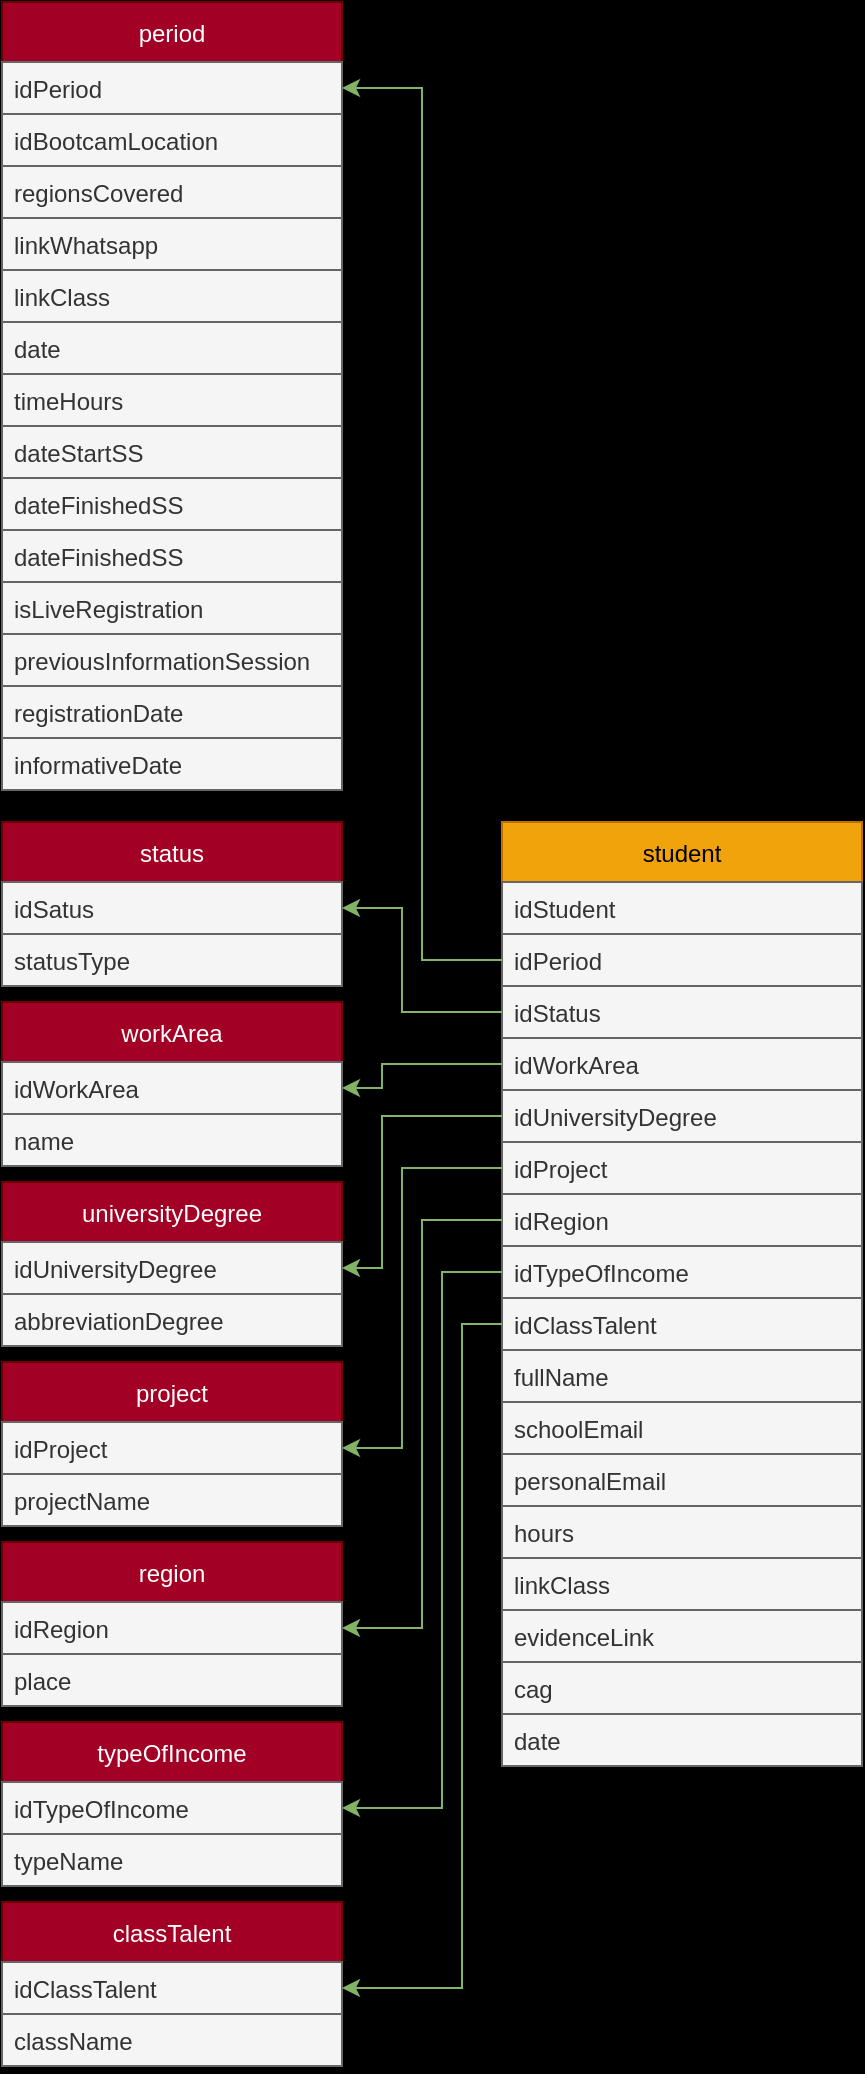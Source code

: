 <mxfile>
    <diagram id="d4xMZjdanI5C4ITCEl4U" name="Page-1">
        <mxGraphModel dx="1822" dy="2069" grid="1" gridSize="10" guides="1" tooltips="1" connect="1" arrows="1" fold="1" page="1" pageScale="1" pageWidth="850" pageHeight="1100" background="#000000" math="0" shadow="0">
            <root>
                <mxCell id="0"/>
                <mxCell id="1" parent="0"/>
                <mxCell id="2" value="student" style="swimlane;fontStyle=0;childLayout=stackLayout;horizontal=1;startSize=30;fillColor=#f0a30a;horizontalStack=0;resizeParent=1;resizeParentMax=0;resizeLast=0;collapsible=1;marginBottom=0;rounded=0;shadow=0;glass=0;sketch=0;arcSize=20;strokeColor=#BD7000;fontColor=#000000;" vertex="1" parent="1">
                    <mxGeometry x="-240" y="10" width="180" height="472" as="geometry"/>
                </mxCell>
                <mxCell id="3" value="idStudent" style="text;strokeColor=#666666;fillColor=#f5f5f5;align=left;verticalAlign=top;spacingLeft=4;spacingRight=4;overflow=hidden;rotatable=0;points=[[0,0.5],[1,0.5]];portConstraint=eastwest;fontColor=#333333;" vertex="1" parent="2">
                    <mxGeometry y="30" width="180" height="26" as="geometry"/>
                </mxCell>
                <mxCell id="4" value="idPeriod" style="text;strokeColor=#666666;fillColor=#f5f5f5;align=left;verticalAlign=top;spacingLeft=4;spacingRight=4;overflow=hidden;rotatable=0;points=[[0,0.5],[1,0.5]];portConstraint=eastwest;fontColor=#333333;" vertex="1" parent="2">
                    <mxGeometry y="56" width="180" height="26" as="geometry"/>
                </mxCell>
                <mxCell id="5" value="idStatus" style="text;strokeColor=#666666;fillColor=#f5f5f5;align=left;verticalAlign=top;spacingLeft=4;spacingRight=4;overflow=hidden;rotatable=0;points=[[0,0.5],[1,0.5]];portConstraint=eastwest;fontColor=#333333;" vertex="1" parent="2">
                    <mxGeometry y="82" width="180" height="26" as="geometry"/>
                </mxCell>
                <mxCell id="6" value="idWorkArea" style="text;strokeColor=#666666;fillColor=#f5f5f5;align=left;verticalAlign=top;spacingLeft=4;spacingRight=4;overflow=hidden;rotatable=0;points=[[0,0.5],[1,0.5]];portConstraint=eastwest;fontColor=#333333;" vertex="1" parent="2">
                    <mxGeometry y="108" width="180" height="26" as="geometry"/>
                </mxCell>
                <mxCell id="7" value="idUniversityDegree" style="text;strokeColor=#666666;fillColor=#f5f5f5;align=left;verticalAlign=top;spacingLeft=4;spacingRight=4;overflow=hidden;rotatable=0;points=[[0,0.5],[1,0.5]];portConstraint=eastwest;fontColor=#333333;" vertex="1" parent="2">
                    <mxGeometry y="134" width="180" height="26" as="geometry"/>
                </mxCell>
                <mxCell id="8" value="idProject" style="text;strokeColor=#666666;fillColor=#f5f5f5;align=left;verticalAlign=top;spacingLeft=4;spacingRight=4;overflow=hidden;rotatable=0;points=[[0,0.5],[1,0.5]];portConstraint=eastwest;fontColor=#333333;" vertex="1" parent="2">
                    <mxGeometry y="160" width="180" height="26" as="geometry"/>
                </mxCell>
                <mxCell id="9" value="idRegion" style="text;strokeColor=#666666;fillColor=#f5f5f5;align=left;verticalAlign=top;spacingLeft=4;spacingRight=4;overflow=hidden;rotatable=0;points=[[0,0.5],[1,0.5]];portConstraint=eastwest;fontColor=#333333;" vertex="1" parent="2">
                    <mxGeometry y="186" width="180" height="26" as="geometry"/>
                </mxCell>
                <mxCell id="10" value="idTypeOfIncome" style="text;strokeColor=#666666;fillColor=#f5f5f5;align=left;verticalAlign=top;spacingLeft=4;spacingRight=4;overflow=hidden;rotatable=0;points=[[0,0.5],[1,0.5]];portConstraint=eastwest;fontColor=#333333;" vertex="1" parent="2">
                    <mxGeometry y="212" width="180" height="26" as="geometry"/>
                </mxCell>
                <mxCell id="27" value="idClassTalent" style="text;strokeColor=#666666;fillColor=#f5f5f5;align=left;verticalAlign=top;spacingLeft=4;spacingRight=4;overflow=hidden;rotatable=0;points=[[0,0.5],[1,0.5]];portConstraint=eastwest;fontColor=#333333;" vertex="1" parent="2">
                    <mxGeometry y="238" width="180" height="26" as="geometry"/>
                </mxCell>
                <mxCell id="28" value="fullName" style="text;strokeColor=#666666;fillColor=#f5f5f5;align=left;verticalAlign=top;spacingLeft=4;spacingRight=4;overflow=hidden;rotatable=0;points=[[0,0.5],[1,0.5]];portConstraint=eastwest;fontColor=#333333;" vertex="1" parent="2">
                    <mxGeometry y="264" width="180" height="26" as="geometry"/>
                </mxCell>
                <mxCell id="30" value="schoolEmail" style="text;strokeColor=#666666;fillColor=#f5f5f5;align=left;verticalAlign=top;spacingLeft=4;spacingRight=4;overflow=hidden;rotatable=0;points=[[0,0.5],[1,0.5]];portConstraint=eastwest;fontColor=#333333;" vertex="1" parent="2">
                    <mxGeometry y="290" width="180" height="26" as="geometry"/>
                </mxCell>
                <mxCell id="31" value="personalEmail" style="text;strokeColor=#666666;fillColor=#f5f5f5;align=left;verticalAlign=top;spacingLeft=4;spacingRight=4;overflow=hidden;rotatable=0;points=[[0,0.5],[1,0.5]];portConstraint=eastwest;fontColor=#333333;" vertex="1" parent="2">
                    <mxGeometry y="316" width="180" height="26" as="geometry"/>
                </mxCell>
                <mxCell id="32" value="hours" style="text;strokeColor=#666666;fillColor=#f5f5f5;align=left;verticalAlign=top;spacingLeft=4;spacingRight=4;overflow=hidden;rotatable=0;points=[[0,0.5],[1,0.5]];portConstraint=eastwest;fontColor=#333333;" vertex="1" parent="2">
                    <mxGeometry y="342" width="180" height="26" as="geometry"/>
                </mxCell>
                <mxCell id="33" value="linkClass" style="text;strokeColor=#666666;fillColor=#f5f5f5;align=left;verticalAlign=top;spacingLeft=4;spacingRight=4;overflow=hidden;rotatable=0;points=[[0,0.5],[1,0.5]];portConstraint=eastwest;fontColor=#333333;" vertex="1" parent="2">
                    <mxGeometry y="368" width="180" height="26" as="geometry"/>
                </mxCell>
                <mxCell id="34" value="evidenceLink" style="text;strokeColor=#666666;fillColor=#f5f5f5;align=left;verticalAlign=top;spacingLeft=4;spacingRight=4;overflow=hidden;rotatable=0;points=[[0,0.5],[1,0.5]];portConstraint=eastwest;fontColor=#333333;" vertex="1" parent="2">
                    <mxGeometry y="394" width="180" height="26" as="geometry"/>
                </mxCell>
                <mxCell id="35" value="cag" style="text;strokeColor=#666666;fillColor=#f5f5f5;align=left;verticalAlign=top;spacingLeft=4;spacingRight=4;overflow=hidden;rotatable=0;points=[[0,0.5],[1,0.5]];portConstraint=eastwest;fontColor=#333333;" vertex="1" parent="2">
                    <mxGeometry y="420" width="180" height="26" as="geometry"/>
                </mxCell>
                <mxCell id="36" value="date" style="text;strokeColor=#666666;fillColor=#f5f5f5;align=left;verticalAlign=top;spacingLeft=4;spacingRight=4;overflow=hidden;rotatable=0;points=[[0,0.5],[1,0.5]];portConstraint=eastwest;fontColor=#333333;" vertex="1" parent="2">
                    <mxGeometry y="446" width="180" height="26" as="geometry"/>
                </mxCell>
                <mxCell id="14" value="period" style="swimlane;fontStyle=0;childLayout=stackLayout;horizontal=1;startSize=30;fillColor=#a20025;horizontalStack=0;resizeParent=1;resizeParentMax=0;resizeLast=0;collapsible=1;marginBottom=0;rounded=0;shadow=0;glass=0;sketch=0;strokeColor=#6F0000;arcSize=20;fontColor=#ffffff;labelBackgroundColor=none;" vertex="1" parent="1">
                    <mxGeometry x="-490" y="-400" width="170" height="394" as="geometry"/>
                </mxCell>
                <mxCell id="15" value="idPeriod" style="text;strokeColor=#666666;fillColor=#f5f5f5;align=left;verticalAlign=top;spacingLeft=4;spacingRight=4;overflow=hidden;rotatable=0;points=[[0,0.5],[1,0.5]];portConstraint=eastwest;labelBackgroundColor=none;fontColor=#333333;" vertex="1" parent="14">
                    <mxGeometry y="30" width="170" height="26" as="geometry"/>
                </mxCell>
                <mxCell id="16" value="idBootcamLocation" style="text;align=left;verticalAlign=top;spacingLeft=4;spacingRight=4;overflow=hidden;rotatable=0;points=[[0,0.5],[1,0.5]];portConstraint=eastwest;labelBackgroundColor=none;fillColor=#f5f5f5;fontColor=#333333;strokeColor=#666666;" vertex="1" parent="14">
                    <mxGeometry y="56" width="170" height="26" as="geometry"/>
                </mxCell>
                <mxCell id="17" value="regionsCovered" style="text;strokeColor=#666666;fillColor=#f5f5f5;align=left;verticalAlign=top;spacingLeft=4;spacingRight=4;overflow=hidden;rotatable=0;points=[[0,0.5],[1,0.5]];portConstraint=eastwest;fontColor=#333333;" vertex="1" parent="14">
                    <mxGeometry y="82" width="170" height="26" as="geometry"/>
                </mxCell>
                <mxCell id="37" value="linkWhatsapp" style="text;strokeColor=#666666;fillColor=#f5f5f5;align=left;verticalAlign=top;spacingLeft=4;spacingRight=4;overflow=hidden;rotatable=0;points=[[0,0.5],[1,0.5]];portConstraint=eastwest;fontColor=#333333;" vertex="1" parent="14">
                    <mxGeometry y="108" width="170" height="26" as="geometry"/>
                </mxCell>
                <mxCell id="38" value="linkClass" style="text;strokeColor=#666666;fillColor=#f5f5f5;align=left;verticalAlign=top;spacingLeft=4;spacingRight=4;overflow=hidden;rotatable=0;points=[[0,0.5],[1,0.5]];portConstraint=eastwest;fontColor=#333333;" vertex="1" parent="14">
                    <mxGeometry y="134" width="170" height="26" as="geometry"/>
                </mxCell>
                <mxCell id="39" value="date" style="text;strokeColor=#666666;fillColor=#f5f5f5;align=left;verticalAlign=top;spacingLeft=4;spacingRight=4;overflow=hidden;rotatable=0;points=[[0,0.5],[1,0.5]];portConstraint=eastwest;fontColor=#333333;" vertex="1" parent="14">
                    <mxGeometry y="160" width="170" height="26" as="geometry"/>
                </mxCell>
                <mxCell id="40" value="timeHours" style="text;strokeColor=#666666;fillColor=#f5f5f5;align=left;verticalAlign=top;spacingLeft=4;spacingRight=4;overflow=hidden;rotatable=0;points=[[0,0.5],[1,0.5]];portConstraint=eastwest;fontColor=#333333;" vertex="1" parent="14">
                    <mxGeometry y="186" width="170" height="26" as="geometry"/>
                </mxCell>
                <mxCell id="41" value="dateStartSS" style="text;strokeColor=#666666;fillColor=#f5f5f5;align=left;verticalAlign=top;spacingLeft=4;spacingRight=4;overflow=hidden;rotatable=0;points=[[0,0.5],[1,0.5]];portConstraint=eastwest;fontColor=#333333;" vertex="1" parent="14">
                    <mxGeometry y="212" width="170" height="26" as="geometry"/>
                </mxCell>
                <mxCell id="42" value="dateFinishedSS" style="text;strokeColor=#666666;fillColor=#f5f5f5;align=left;verticalAlign=top;spacingLeft=4;spacingRight=4;overflow=hidden;rotatable=0;points=[[0,0.5],[1,0.5]];portConstraint=eastwest;fontColor=#333333;" vertex="1" parent="14">
                    <mxGeometry y="238" width="170" height="26" as="geometry"/>
                </mxCell>
                <mxCell id="43" value="dateFinishedSS" style="text;strokeColor=#666666;fillColor=#f5f5f5;align=left;verticalAlign=top;spacingLeft=4;spacingRight=4;overflow=hidden;rotatable=0;points=[[0,0.5],[1,0.5]];portConstraint=eastwest;fontColor=#333333;" vertex="1" parent="14">
                    <mxGeometry y="264" width="170" height="26" as="geometry"/>
                </mxCell>
                <mxCell id="44" value="isLiveRegistration&#10;" style="text;strokeColor=#666666;fillColor=#f5f5f5;align=left;verticalAlign=top;spacingLeft=4;spacingRight=4;overflow=hidden;rotatable=0;points=[[0,0.5],[1,0.5]];portConstraint=eastwest;fontColor=#333333;" vertex="1" parent="14">
                    <mxGeometry y="290" width="170" height="26" as="geometry"/>
                </mxCell>
                <mxCell id="45" value="previousInformationSession" style="text;strokeColor=#666666;fillColor=#f5f5f5;align=left;verticalAlign=top;spacingLeft=4;spacingRight=4;overflow=hidden;rotatable=0;points=[[0,0.5],[1,0.5]];portConstraint=eastwest;fontColor=#333333;" vertex="1" parent="14">
                    <mxGeometry y="316" width="170" height="26" as="geometry"/>
                </mxCell>
                <mxCell id="46" value="registrationDate" style="text;strokeColor=#666666;fillColor=#f5f5f5;align=left;verticalAlign=top;spacingLeft=4;spacingRight=4;overflow=hidden;rotatable=0;points=[[0,0.5],[1,0.5]];portConstraint=eastwest;fontColor=#333333;" vertex="1" parent="14">
                    <mxGeometry y="342" width="170" height="26" as="geometry"/>
                </mxCell>
                <mxCell id="47" value="informativeDate" style="text;strokeColor=#666666;fillColor=#f5f5f5;align=left;verticalAlign=top;spacingLeft=4;spacingRight=4;overflow=hidden;rotatable=0;points=[[0,0.5],[1,0.5]];portConstraint=eastwest;fontColor=#333333;" vertex="1" parent="14">
                    <mxGeometry y="368" width="170" height="26" as="geometry"/>
                </mxCell>
                <mxCell id="19" style="edgeStyle=orthogonalEdgeStyle;rounded=0;orthogonalLoop=1;jettySize=auto;html=1;entryX=1;entryY=0.5;entryDx=0;entryDy=0;exitX=0;exitY=0.5;exitDx=0;exitDy=0;fillColor=#d5e8d4;strokeColor=#82b366;" edge="1" parent="1" source="4" target="15">
                    <mxGeometry relative="1" as="geometry"/>
                </mxCell>
                <mxCell id="48" value="status" style="swimlane;fontStyle=0;childLayout=stackLayout;horizontal=1;startSize=30;fillColor=#a20025;horizontalStack=0;resizeParent=1;resizeParentMax=0;resizeLast=0;collapsible=1;marginBottom=0;rounded=0;shadow=0;glass=0;sketch=0;strokeColor=#6F0000;arcSize=20;fontColor=#ffffff;" vertex="1" parent="1">
                    <mxGeometry x="-490" y="10" width="170" height="82" as="geometry"/>
                </mxCell>
                <mxCell id="49" value="idSatus" style="text;strokeColor=#666666;fillColor=#f5f5f5;align=left;verticalAlign=top;spacingLeft=4;spacingRight=4;overflow=hidden;rotatable=0;points=[[0,0.5],[1,0.5]];portConstraint=eastwest;fontColor=#333333;" vertex="1" parent="48">
                    <mxGeometry y="30" width="170" height="26" as="geometry"/>
                </mxCell>
                <mxCell id="54" value="statusType" style="text;strokeColor=#666666;fillColor=#f5f5f5;align=left;verticalAlign=top;spacingLeft=4;spacingRight=4;overflow=hidden;rotatable=0;points=[[0,0.5],[1,0.5]];portConstraint=eastwest;fontColor=#333333;" vertex="1" parent="48">
                    <mxGeometry y="56" width="170" height="26" as="geometry"/>
                </mxCell>
                <mxCell id="64" value="workArea" style="swimlane;fontStyle=0;childLayout=stackLayout;horizontal=1;startSize=30;fillColor=#a20025;horizontalStack=0;resizeParent=1;resizeParentMax=0;resizeLast=0;collapsible=1;marginBottom=0;rounded=0;shadow=0;glass=0;sketch=0;strokeColor=#6F0000;arcSize=20;fontColor=#ffffff;" vertex="1" parent="1">
                    <mxGeometry x="-490" y="100" width="170" height="82" as="geometry"/>
                </mxCell>
                <mxCell id="65" value="idWorkArea" style="text;strokeColor=#666666;fillColor=#f5f5f5;align=left;verticalAlign=top;spacingLeft=4;spacingRight=4;overflow=hidden;rotatable=0;points=[[0,0.5],[1,0.5]];portConstraint=eastwest;fontColor=#333333;" vertex="1" parent="64">
                    <mxGeometry y="30" width="170" height="26" as="geometry"/>
                </mxCell>
                <mxCell id="66" value="name" style="text;strokeColor=#666666;fillColor=#f5f5f5;align=left;verticalAlign=top;spacingLeft=4;spacingRight=4;overflow=hidden;rotatable=0;points=[[0,0.5],[1,0.5]];portConstraint=eastwest;fontColor=#333333;" vertex="1" parent="64">
                    <mxGeometry y="56" width="170" height="26" as="geometry"/>
                </mxCell>
                <mxCell id="67" style="edgeStyle=orthogonalEdgeStyle;rounded=0;orthogonalLoop=1;jettySize=auto;html=1;entryX=1;entryY=0.5;entryDx=0;entryDy=0;exitX=0;exitY=0.5;exitDx=0;exitDy=0;fillColor=#d5e8d4;strokeColor=#82b366;" edge="1" parent="1" source="5" target="49">
                    <mxGeometry relative="1" as="geometry">
                        <mxPoint x="-230" y="89" as="sourcePoint"/>
                        <mxPoint x="-310" y="-347" as="targetPoint"/>
                        <Array as="points">
                            <mxPoint x="-290" y="105"/>
                            <mxPoint x="-290" y="53"/>
                        </Array>
                    </mxGeometry>
                </mxCell>
                <mxCell id="68" style="edgeStyle=orthogonalEdgeStyle;rounded=0;orthogonalLoop=1;jettySize=auto;html=1;entryX=1;entryY=0.5;entryDx=0;entryDy=0;exitX=0;exitY=0.5;exitDx=0;exitDy=0;fillColor=#d5e8d4;strokeColor=#82b366;" edge="1" parent="1" source="6" target="65">
                    <mxGeometry relative="1" as="geometry">
                        <mxPoint x="-230" y="115" as="sourcePoint"/>
                        <mxPoint x="-310" y="63" as="targetPoint"/>
                        <Array as="points">
                            <mxPoint x="-300" y="131"/>
                            <mxPoint x="-300" y="143"/>
                        </Array>
                    </mxGeometry>
                </mxCell>
                <mxCell id="69" value="universityDegree" style="swimlane;fontStyle=0;childLayout=stackLayout;horizontal=1;startSize=30;fillColor=#a20025;horizontalStack=0;resizeParent=1;resizeParentMax=0;resizeLast=0;collapsible=1;marginBottom=0;rounded=0;shadow=0;glass=0;sketch=0;strokeColor=#6F0000;arcSize=20;fontColor=#ffffff;" vertex="1" parent="1">
                    <mxGeometry x="-490" y="190" width="170" height="82" as="geometry"/>
                </mxCell>
                <mxCell id="70" value="idUniversityDegree" style="text;strokeColor=#666666;fillColor=#f5f5f5;align=left;verticalAlign=top;spacingLeft=4;spacingRight=4;overflow=hidden;rotatable=0;points=[[0,0.5],[1,0.5]];portConstraint=eastwest;fontColor=#333333;" vertex="1" parent="69">
                    <mxGeometry y="30" width="170" height="26" as="geometry"/>
                </mxCell>
                <mxCell id="71" value="abbreviationDegree" style="text;strokeColor=#666666;fillColor=#f5f5f5;align=left;verticalAlign=top;spacingLeft=4;spacingRight=4;overflow=hidden;rotatable=0;points=[[0,0.5],[1,0.5]];portConstraint=eastwest;fontColor=#333333;" vertex="1" parent="69">
                    <mxGeometry y="56" width="170" height="26" as="geometry"/>
                </mxCell>
                <mxCell id="72" style="edgeStyle=orthogonalEdgeStyle;rounded=0;orthogonalLoop=1;jettySize=auto;html=1;entryX=1;entryY=0.5;entryDx=0;entryDy=0;exitX=0;exitY=0.5;exitDx=0;exitDy=0;fillColor=#d5e8d4;strokeColor=#82b366;" edge="1" parent="1" source="7" target="70">
                    <mxGeometry relative="1" as="geometry">
                        <mxPoint x="-230" y="141" as="sourcePoint"/>
                        <mxPoint x="-310" y="153" as="targetPoint"/>
                        <Array as="points">
                            <mxPoint x="-300" y="157"/>
                            <mxPoint x="-300" y="233"/>
                        </Array>
                    </mxGeometry>
                </mxCell>
                <mxCell id="73" value="project" style="swimlane;fontStyle=0;childLayout=stackLayout;horizontal=1;startSize=30;fillColor=#a20025;horizontalStack=0;resizeParent=1;resizeParentMax=0;resizeLast=0;collapsible=1;marginBottom=0;rounded=0;shadow=0;glass=0;sketch=0;strokeColor=#6F0000;arcSize=20;fontColor=#ffffff;" vertex="1" parent="1">
                    <mxGeometry x="-490" y="280" width="170" height="82" as="geometry"/>
                </mxCell>
                <mxCell id="75" value="idProject" style="text;strokeColor=#666666;fillColor=#f5f5f5;align=left;verticalAlign=top;spacingLeft=4;spacingRight=4;overflow=hidden;rotatable=0;points=[[0,0.5],[1,0.5]];portConstraint=eastwest;fontColor=#333333;" vertex="1" parent="73">
                    <mxGeometry y="30" width="170" height="26" as="geometry"/>
                </mxCell>
                <mxCell id="92" value="projectName" style="text;strokeColor=#666666;fillColor=#f5f5f5;align=left;verticalAlign=top;spacingLeft=4;spacingRight=4;overflow=hidden;rotatable=0;points=[[0,0.5],[1,0.5]];portConstraint=eastwest;fontColor=#333333;" vertex="1" parent="73">
                    <mxGeometry y="56" width="170" height="26" as="geometry"/>
                </mxCell>
                <mxCell id="76" style="edgeStyle=orthogonalEdgeStyle;rounded=0;orthogonalLoop=1;jettySize=auto;html=1;entryX=1;entryY=0.5;entryDx=0;entryDy=0;exitX=0;exitY=0.5;exitDx=0;exitDy=0;fillColor=#d5e8d4;strokeColor=#82b366;" edge="1" parent="1" source="8">
                    <mxGeometry relative="1" as="geometry">
                        <mxPoint x="-230" y="167" as="sourcePoint"/>
                        <mxPoint x="-320" y="323" as="targetPoint"/>
                        <Array as="points">
                            <mxPoint x="-290" y="183"/>
                            <mxPoint x="-290" y="323"/>
                        </Array>
                    </mxGeometry>
                </mxCell>
                <mxCell id="77" style="edgeStyle=orthogonalEdgeStyle;rounded=0;orthogonalLoop=1;jettySize=auto;html=1;entryX=1;entryY=0.5;entryDx=0;entryDy=0;exitX=0;exitY=0.5;exitDx=0;exitDy=0;fillColor=#d5e8d4;strokeColor=#82b366;" edge="1" parent="1" source="9" target="79">
                    <mxGeometry relative="1" as="geometry">
                        <mxPoint x="-230" y="193" as="sourcePoint"/>
                        <mxPoint x="-310" y="333" as="targetPoint"/>
                        <Array as="points">
                            <mxPoint x="-280" y="209"/>
                            <mxPoint x="-280" y="413"/>
                        </Array>
                    </mxGeometry>
                </mxCell>
                <mxCell id="78" value="region" style="swimlane;fontStyle=0;childLayout=stackLayout;horizontal=1;startSize=30;fillColor=#a20025;horizontalStack=0;resizeParent=1;resizeParentMax=0;resizeLast=0;collapsible=1;marginBottom=0;rounded=0;shadow=0;glass=0;sketch=0;strokeColor=#6F0000;arcSize=20;fontColor=#ffffff;" vertex="1" parent="1">
                    <mxGeometry x="-490" y="370" width="170" height="82" as="geometry"/>
                </mxCell>
                <mxCell id="79" value="idRegion" style="text;strokeColor=#666666;fillColor=#f5f5f5;align=left;verticalAlign=top;spacingLeft=4;spacingRight=4;overflow=hidden;rotatable=0;points=[[0,0.5],[1,0.5]];portConstraint=eastwest;fontColor=#333333;" vertex="1" parent="78">
                    <mxGeometry y="30" width="170" height="26" as="geometry"/>
                </mxCell>
                <mxCell id="80" value="place" style="text;strokeColor=#666666;fillColor=#f5f5f5;align=left;verticalAlign=top;spacingLeft=4;spacingRight=4;overflow=hidden;rotatable=0;points=[[0,0.5],[1,0.5]];portConstraint=eastwest;fontColor=#333333;" vertex="1" parent="78">
                    <mxGeometry y="56" width="170" height="26" as="geometry"/>
                </mxCell>
                <mxCell id="81" value="typeOfIncome" style="swimlane;fontStyle=0;childLayout=stackLayout;horizontal=1;startSize=30;fillColor=#a20025;horizontalStack=0;resizeParent=1;resizeParentMax=0;resizeLast=0;collapsible=1;marginBottom=0;rounded=0;shadow=0;glass=0;sketch=0;strokeColor=#6F0000;arcSize=20;fontColor=#ffffff;" vertex="1" parent="1">
                    <mxGeometry x="-490" y="460" width="170" height="82" as="geometry"/>
                </mxCell>
                <mxCell id="82" value="idTypeOfIncome" style="text;strokeColor=#666666;fillColor=#f5f5f5;align=left;verticalAlign=top;spacingLeft=4;spacingRight=4;overflow=hidden;rotatable=0;points=[[0,0.5],[1,0.5]];portConstraint=eastwest;fontColor=#333333;" vertex="1" parent="81">
                    <mxGeometry y="30" width="170" height="26" as="geometry"/>
                </mxCell>
                <mxCell id="83" value="typeName" style="text;strokeColor=#666666;fillColor=#f5f5f5;align=left;verticalAlign=top;spacingLeft=4;spacingRight=4;overflow=hidden;rotatable=0;points=[[0,0.5],[1,0.5]];portConstraint=eastwest;fontColor=#333333;" vertex="1" parent="81">
                    <mxGeometry y="56" width="170" height="26" as="geometry"/>
                </mxCell>
                <mxCell id="84" style="edgeStyle=orthogonalEdgeStyle;rounded=0;orthogonalLoop=1;jettySize=auto;html=1;entryX=1;entryY=0.5;entryDx=0;entryDy=0;exitX=0;exitY=0.5;exitDx=0;exitDy=0;fillColor=#d5e8d4;strokeColor=#82b366;" edge="1" parent="1" source="10" target="82">
                    <mxGeometry relative="1" as="geometry">
                        <mxPoint x="-230" y="219" as="sourcePoint"/>
                        <mxPoint x="-310" y="423" as="targetPoint"/>
                        <Array as="points">
                            <mxPoint x="-270" y="235"/>
                            <mxPoint x="-270" y="503"/>
                        </Array>
                    </mxGeometry>
                </mxCell>
                <mxCell id="85" value="classTalent" style="swimlane;fontStyle=0;childLayout=stackLayout;horizontal=1;startSize=30;fillColor=#a20025;horizontalStack=0;resizeParent=1;resizeParentMax=0;resizeLast=0;collapsible=1;marginBottom=0;rounded=0;shadow=0;glass=0;sketch=0;strokeColor=#6F0000;arcSize=20;fontColor=#ffffff;" vertex="1" parent="1">
                    <mxGeometry x="-490" y="550" width="170" height="82" as="geometry"/>
                </mxCell>
                <mxCell id="86" value="idClassTalent" style="text;strokeColor=#666666;fillColor=#f5f5f5;align=left;verticalAlign=top;spacingLeft=4;spacingRight=4;overflow=hidden;rotatable=0;points=[[0,0.5],[1,0.5]];portConstraint=eastwest;fontColor=#333333;" vertex="1" parent="85">
                    <mxGeometry y="30" width="170" height="26" as="geometry"/>
                </mxCell>
                <mxCell id="87" value="className" style="text;strokeColor=#666666;fillColor=#f5f5f5;align=left;verticalAlign=top;spacingLeft=4;spacingRight=4;overflow=hidden;rotatable=0;points=[[0,0.5],[1,0.5]];portConstraint=eastwest;fontColor=#333333;" vertex="1" parent="85">
                    <mxGeometry y="56" width="170" height="26" as="geometry"/>
                </mxCell>
                <mxCell id="88" style="edgeStyle=orthogonalEdgeStyle;rounded=0;orthogonalLoop=1;jettySize=auto;html=1;entryX=1;entryY=0.5;entryDx=0;entryDy=0;exitX=0;exitY=0.5;exitDx=0;exitDy=0;fillColor=#d5e8d4;strokeColor=#82b366;" edge="1" parent="1" source="27" target="86">
                    <mxGeometry relative="1" as="geometry">
                        <mxPoint x="-230" y="245" as="sourcePoint"/>
                        <mxPoint x="-310" y="513" as="targetPoint"/>
                        <Array as="points">
                            <mxPoint x="-260" y="261"/>
                            <mxPoint x="-260" y="593"/>
                        </Array>
                    </mxGeometry>
                </mxCell>
            </root>
        </mxGraphModel>
    </diagram>
</mxfile>